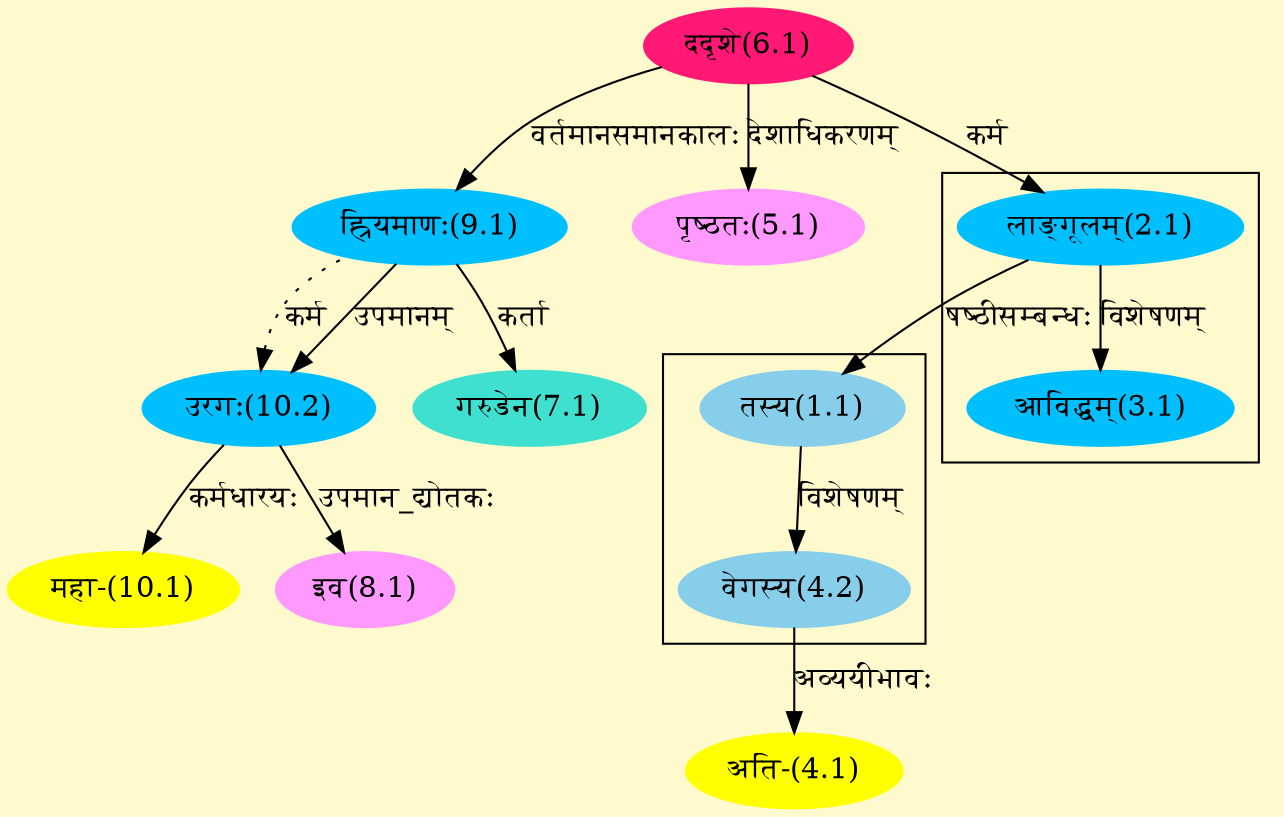 digraph G{
rankdir=BT;
 compound=true;
 bgcolor="lemonchiffon1";

subgraph cluster_1{
Node3_1 [style=filled, color="#00BFFF" label = "आविद्धम्(3.1)"]
Node2_1 [style=filled, color="#00BFFF" label = "लाङ्गूलम्(2.1)"]

}

subgraph cluster_2{
Node4_2 [style=filled, color="#87CEEB" label = "वेगस्य(4.2)"]
Node1_1 [style=filled, color="#87CEEB" label = "तस्य(1.1)"]

}
Node1_1 [style=filled, color="#87CEEB" label = "तस्य(1.1)"]
Node2_1 [style=filled, color="#00BFFF" label = "लाङ्गूलम्(2.1)"]
Node6_1 [style=filled, color="#FF1975" label = "ददृशे(6.1)"]
Node4_1 [style=filled, color="#FFFF00" label = "अति-(4.1)"]
Node4_2 [style=filled, color="#87CEEB" label = "वेगस्य(4.2)"]
Node5_1 [style=filled, color="#FF99FF" label = "पृष्ठतः(5.1)"]
Node [style=filled, color="" label = "()"]
Node7_1 [style=filled, color="#40E0D0" label = "गरुडेन(7.1)"]
Node9_1 [style=filled, color="#00BFFF" label = "ह्रियमाणः(9.1)"]
Node8_1 [style=filled, color="#FF99FF" label = "इव(8.1)"]
Node10_2 [style=filled, color="#00BFFF" label = "उरगः(10.2)"]
Node10_1 [style=filled, color="#FFFF00" label = "महा-(10.1)"]
/* Start of Relations section */

Node1_1 -> Node2_1 [  label="षष्ठीसम्बन्धः"  dir="back" ]
Node2_1 -> Node6_1 [  label="कर्म"  dir="back" ]
Node3_1 -> Node2_1 [  label="विशेषणम्"  dir="back" ]
Node4_1 -> Node4_2 [  label="अव्ययीभावः"  dir="back" ]
Node4_2 -> Node1_1 [  label="विशेषणम्"  dir="back" ]
Node5_1 -> Node6_1 [  label="देशाधिकरणम्"  dir="back" ]
Node7_1 -> Node9_1 [  label="कर्ता"  dir="back" ]
Node8_1 -> Node10_2 [  label="उपमान_द्योतकः"  dir="back" ]
Node9_1 -> Node6_1 [  label="वर्तमानसमानकालः"  dir="back" ]
Node10_1 -> Node10_2 [  label="कर्मधारयः"  dir="back" ]
Node10_2 -> Node9_1 [  label="उपमानम्"  dir="back" ]
Node10_2 -> Node9_1 [ style=dotted label="कर्म"  dir="back" ]
}
